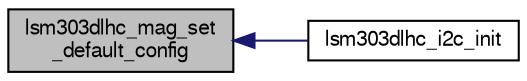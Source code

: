 digraph "lsm303dlhc_mag_set_default_config"
{
  edge [fontname="FreeSans",fontsize="10",labelfontname="FreeSans",labelfontsize="10"];
  node [fontname="FreeSans",fontsize="10",shape=record];
  rankdir="LR";
  Node1 [label="lsm303dlhc_mag_set\l_default_config",height=0.2,width=0.4,color="black", fillcolor="grey75", style="filled", fontcolor="black"];
  Node1 -> Node2 [dir="back",color="midnightblue",fontsize="10",style="solid",fontname="FreeSans"];
  Node2 [label="lsm303dlhc_i2c_init",height=0.2,width=0.4,color="black", fillcolor="white", style="filled",URL="$lsm303dlhc__i2c_8h.html#a4b33179ee6e6df1fd4904581266e5963",tooltip="Initialize Lsm303dlhc struct and set default config options. "];
}
